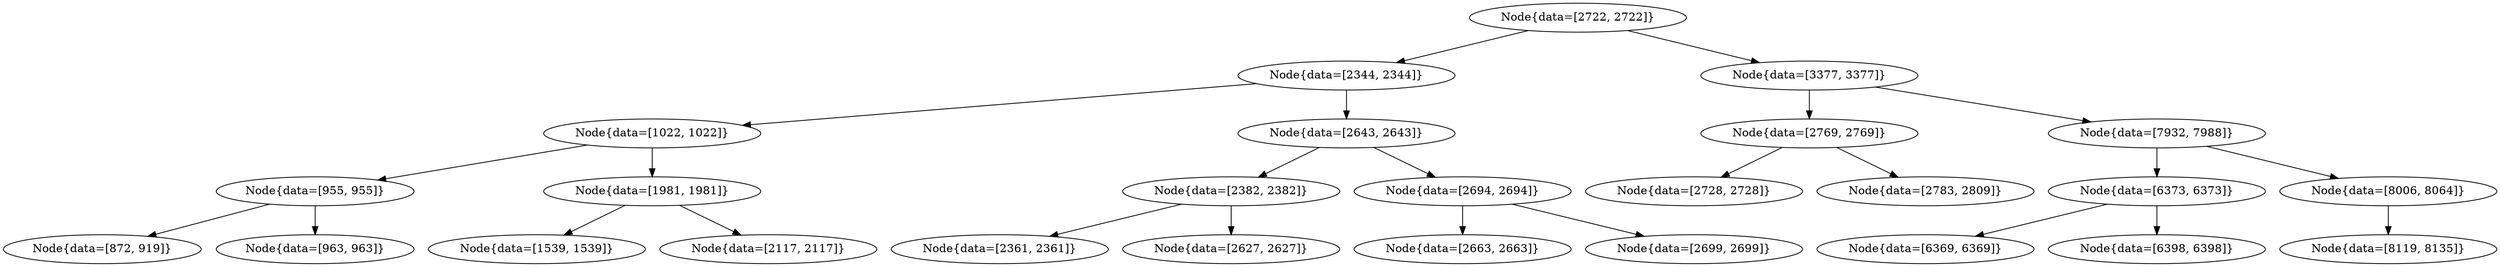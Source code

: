 digraph G{
1668179857 [label="Node{data=[2722, 2722]}"]
1668179857 -> 1663039394
1663039394 [label="Node{data=[2344, 2344]}"]
1663039394 -> 1412774833
1412774833 [label="Node{data=[1022, 1022]}"]
1412774833 -> 61356023
61356023 [label="Node{data=[955, 955]}"]
61356023 -> 334142204
334142204 [label="Node{data=[872, 919]}"]
61356023 -> 257215940
257215940 [label="Node{data=[963, 963]}"]
1412774833 -> 1916897068
1916897068 [label="Node{data=[1981, 1981]}"]
1916897068 -> 815010076
815010076 [label="Node{data=[1539, 1539]}"]
1916897068 -> 2003714184
2003714184 [label="Node{data=[2117, 2117]}"]
1663039394 -> 1585289548
1585289548 [label="Node{data=[2643, 2643]}"]
1585289548 -> 544935240
544935240 [label="Node{data=[2382, 2382]}"]
544935240 -> 813163690
813163690 [label="Node{data=[2361, 2361]}"]
544935240 -> 890800172
890800172 [label="Node{data=[2627, 2627]}"]
1585289548 -> 119390266
119390266 [label="Node{data=[2694, 2694]}"]
119390266 -> 2146733276
2146733276 [label="Node{data=[2663, 2663]}"]
119390266 -> 1881761084
1881761084 [label="Node{data=[2699, 2699]}"]
1668179857 -> 25283325
25283325 [label="Node{data=[3377, 3377]}"]
25283325 -> 1760872167
1760872167 [label="Node{data=[2769, 2769]}"]
1760872167 -> 868037961
868037961 [label="Node{data=[2728, 2728]}"]
1760872167 -> 134653575
134653575 [label="Node{data=[2783, 2809]}"]
25283325 -> 132076376
132076376 [label="Node{data=[7932, 7988]}"]
132076376 -> 1238527674
1238527674 [label="Node{data=[6373, 6373]}"]
1238527674 -> 329194932
329194932 [label="Node{data=[6369, 6369]}"]
1238527674 -> 781231070
781231070 [label="Node{data=[6398, 6398]}"]
132076376 -> 1395155143
1395155143 [label="Node{data=[8006, 8064]}"]
1395155143 -> 164983718
164983718 [label="Node{data=[8119, 8135]}"]
}